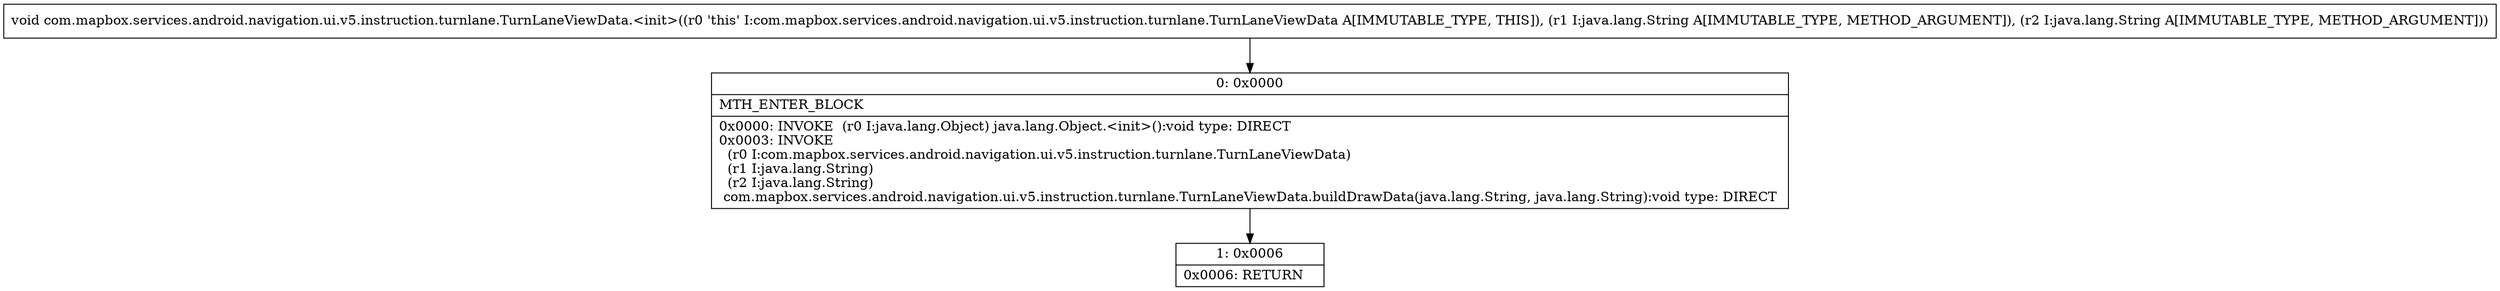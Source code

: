 digraph "CFG forcom.mapbox.services.android.navigation.ui.v5.instruction.turnlane.TurnLaneViewData.\<init\>(Ljava\/lang\/String;Ljava\/lang\/String;)V" {
Node_0 [shape=record,label="{0\:\ 0x0000|MTH_ENTER_BLOCK\l|0x0000: INVOKE  (r0 I:java.lang.Object) java.lang.Object.\<init\>():void type: DIRECT \l0x0003: INVOKE  \l  (r0 I:com.mapbox.services.android.navigation.ui.v5.instruction.turnlane.TurnLaneViewData)\l  (r1 I:java.lang.String)\l  (r2 I:java.lang.String)\l com.mapbox.services.android.navigation.ui.v5.instruction.turnlane.TurnLaneViewData.buildDrawData(java.lang.String, java.lang.String):void type: DIRECT \l}"];
Node_1 [shape=record,label="{1\:\ 0x0006|0x0006: RETURN   \l}"];
MethodNode[shape=record,label="{void com.mapbox.services.android.navigation.ui.v5.instruction.turnlane.TurnLaneViewData.\<init\>((r0 'this' I:com.mapbox.services.android.navigation.ui.v5.instruction.turnlane.TurnLaneViewData A[IMMUTABLE_TYPE, THIS]), (r1 I:java.lang.String A[IMMUTABLE_TYPE, METHOD_ARGUMENT]), (r2 I:java.lang.String A[IMMUTABLE_TYPE, METHOD_ARGUMENT])) }"];
MethodNode -> Node_0;
Node_0 -> Node_1;
}

